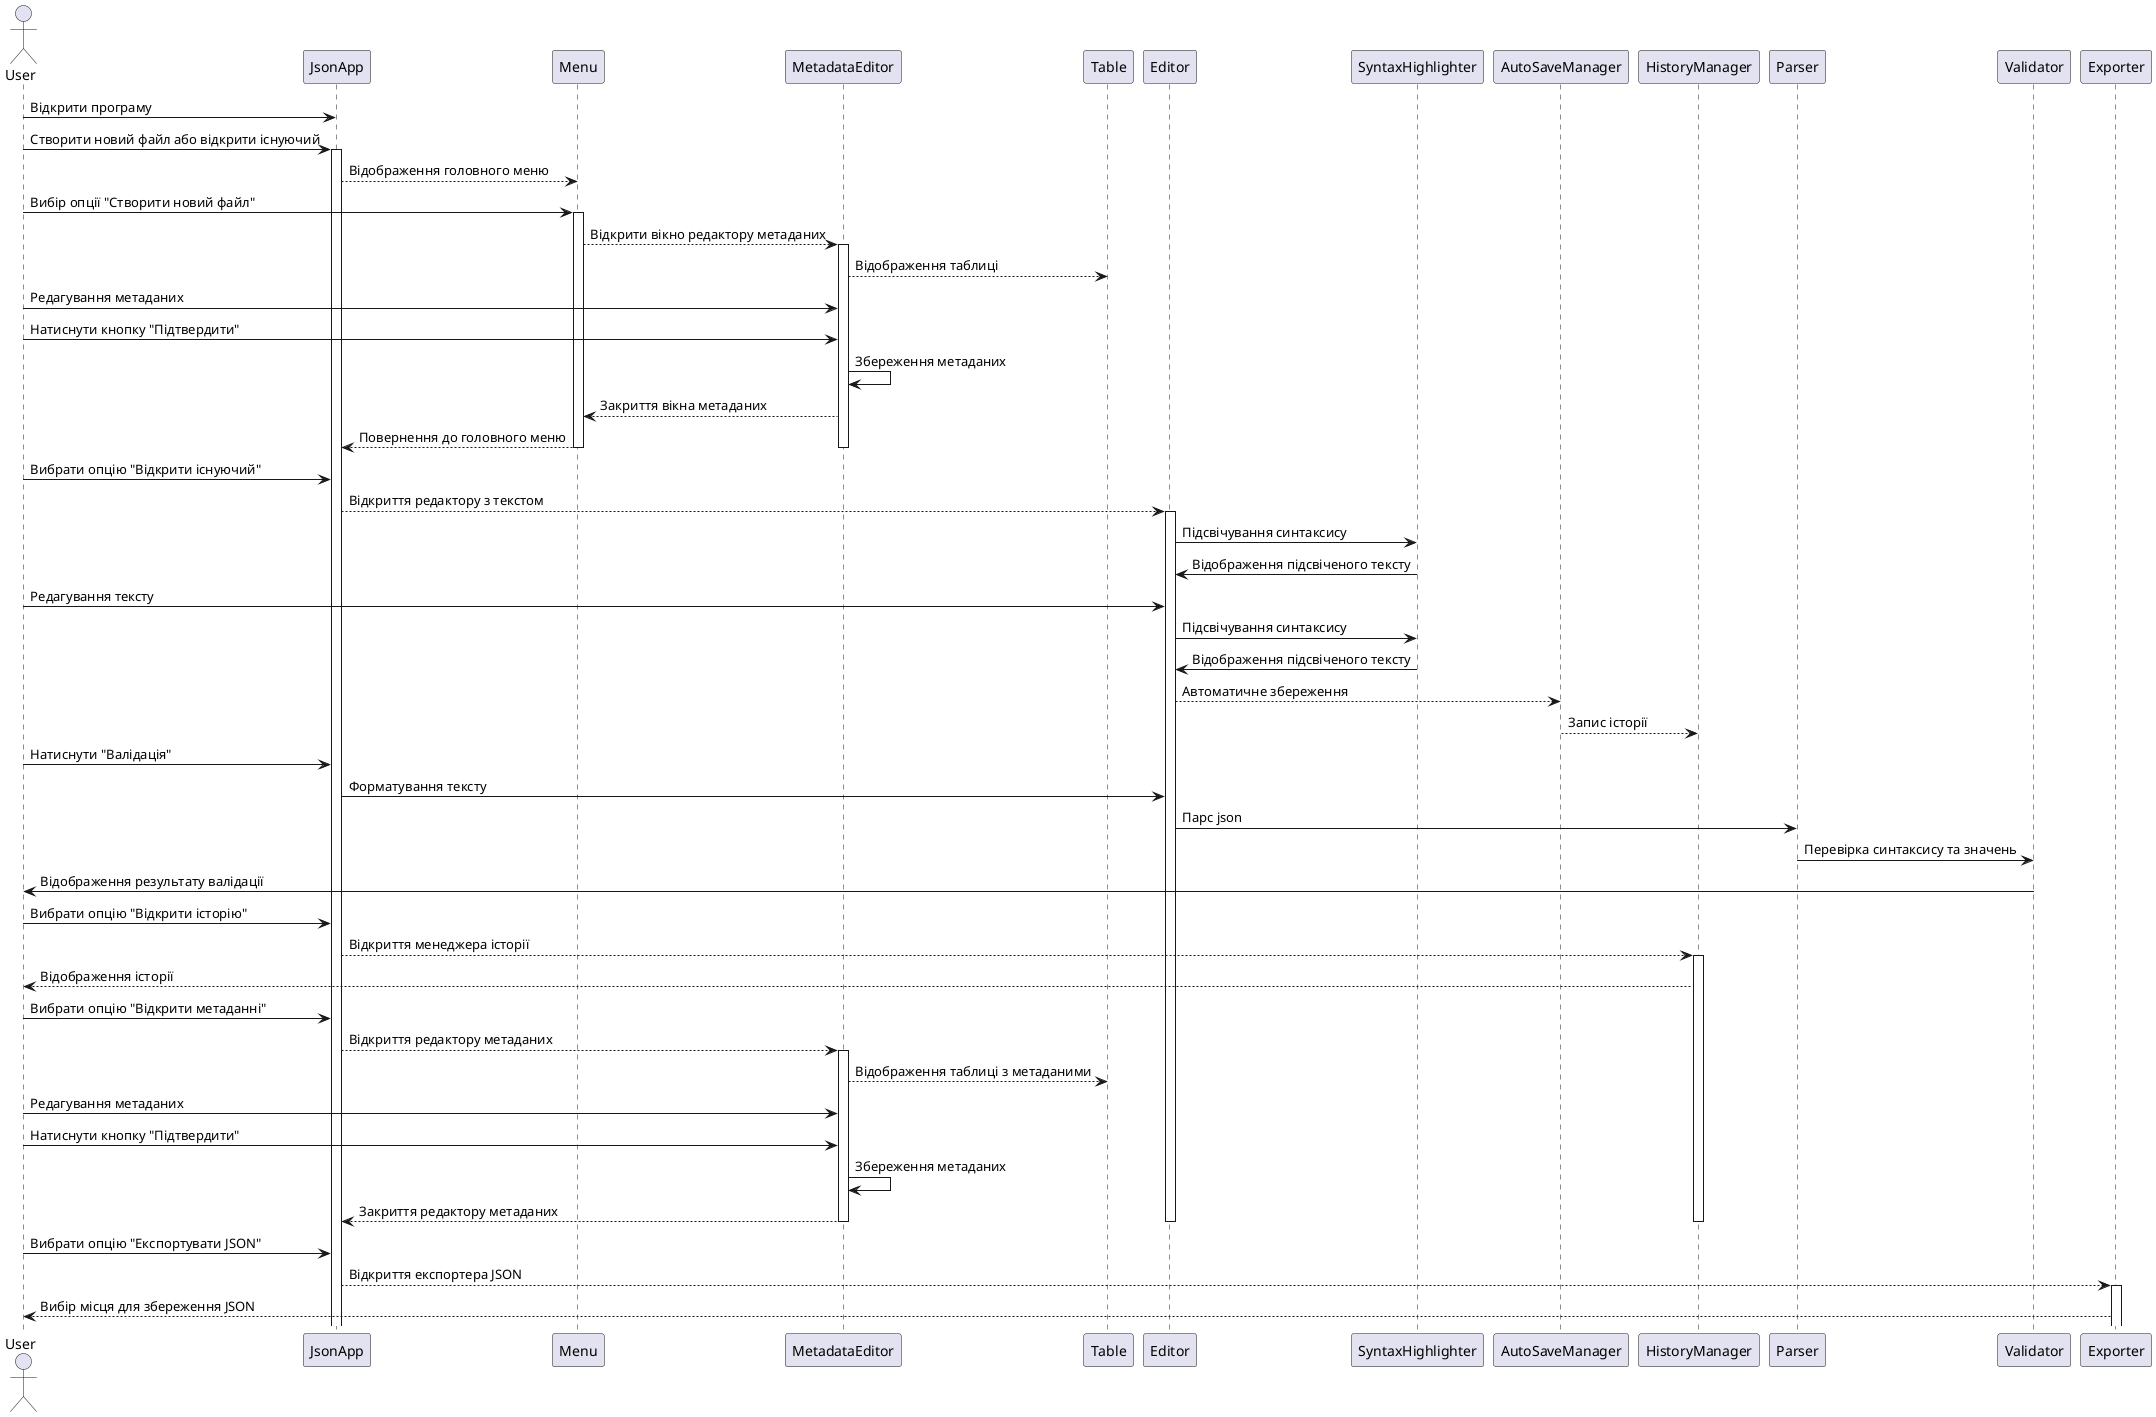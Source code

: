 @startuml

actor User

User -> JsonApp: Відкрити програму

User -> JsonApp: Створити новий файл або відкрити існуючий

activate JsonApp
JsonApp --> Menu: Відображення головного меню

User -> Menu: Вибір опції "Створити новий файл"
activate Menu
Menu --> MetadataEditor: Відкрити вікно редактору метаданих
activate MetadataEditor
MetadataEditor --> Table: Відображення таблиці

User -> MetadataEditor: Редагування метаданих

User -> MetadataEditor: Натиснути кнопку "Підтвердити"
MetadataEditor -> MetadataEditor: Збереження метаданих

MetadataEditor --> Menu: Закриття вікна метаданих

Menu --> JsonApp: Повернення до головного меню
deactivate MetadataEditor
deactivate Menu

User -> JsonApp: Вибрати опцію "Відкрити існуючий"
JsonApp --> Editor: Відкриття редактору з текстом
activate Editor
Editor -> SyntaxHighlighter: Підсвічування синтаксису
SyntaxHighlighter -> Editor: Відображення підсвіченого тексту

User -> Editor: Редагування тексту
Editor -> SyntaxHighlighter: Підсвічування синтаксису
SyntaxHighlighter -> Editor: Відображення підсвіченого тексту
Editor --> AutoSaveManager: Автоматичне збереження
AutoSaveManager --> HistoryManager: Запис історії

User -> JsonApp: Натиснути "Валідація"
JsonApp -> Editor: Форматування тексту
Editor -> Parser: Парс json
Parser -> Validator: Перевірка синтаксису та значень
Validator -> User: Відображення результату валідації

User -> JsonApp: Вибрати опцію "Відкрити історію"
JsonApp --> HistoryManager: Відкриття менеджера історії
activate HistoryManager
HistoryManager --> User: Відображення історії

User -> JsonApp: Вибрати опцію "Відкрити метаданні"
JsonApp --> MetadataEditor: Відкриття редактору метаданих
activate MetadataEditor
MetadataEditor --> Table: Відображення таблиці з метаданими

User -> MetadataEditor: Редагування метаданих

User -> MetadataEditor: Натиснути кнопку "Підтвердити"
MetadataEditor -> MetadataEditor: Збереження метаданих

MetadataEditor --> JsonApp: Закриття редактору метаданих
deactivate MetadataEditor
deactivate HistoryManager
deactivate Editor

User -> JsonApp: Вибрати опцію "Експортувати JSON"
JsonApp --> Exporter: Відкриття експортера JSON
activate Exporter
Exporter --> User: Вибір місця для збереження JSON

@enduml